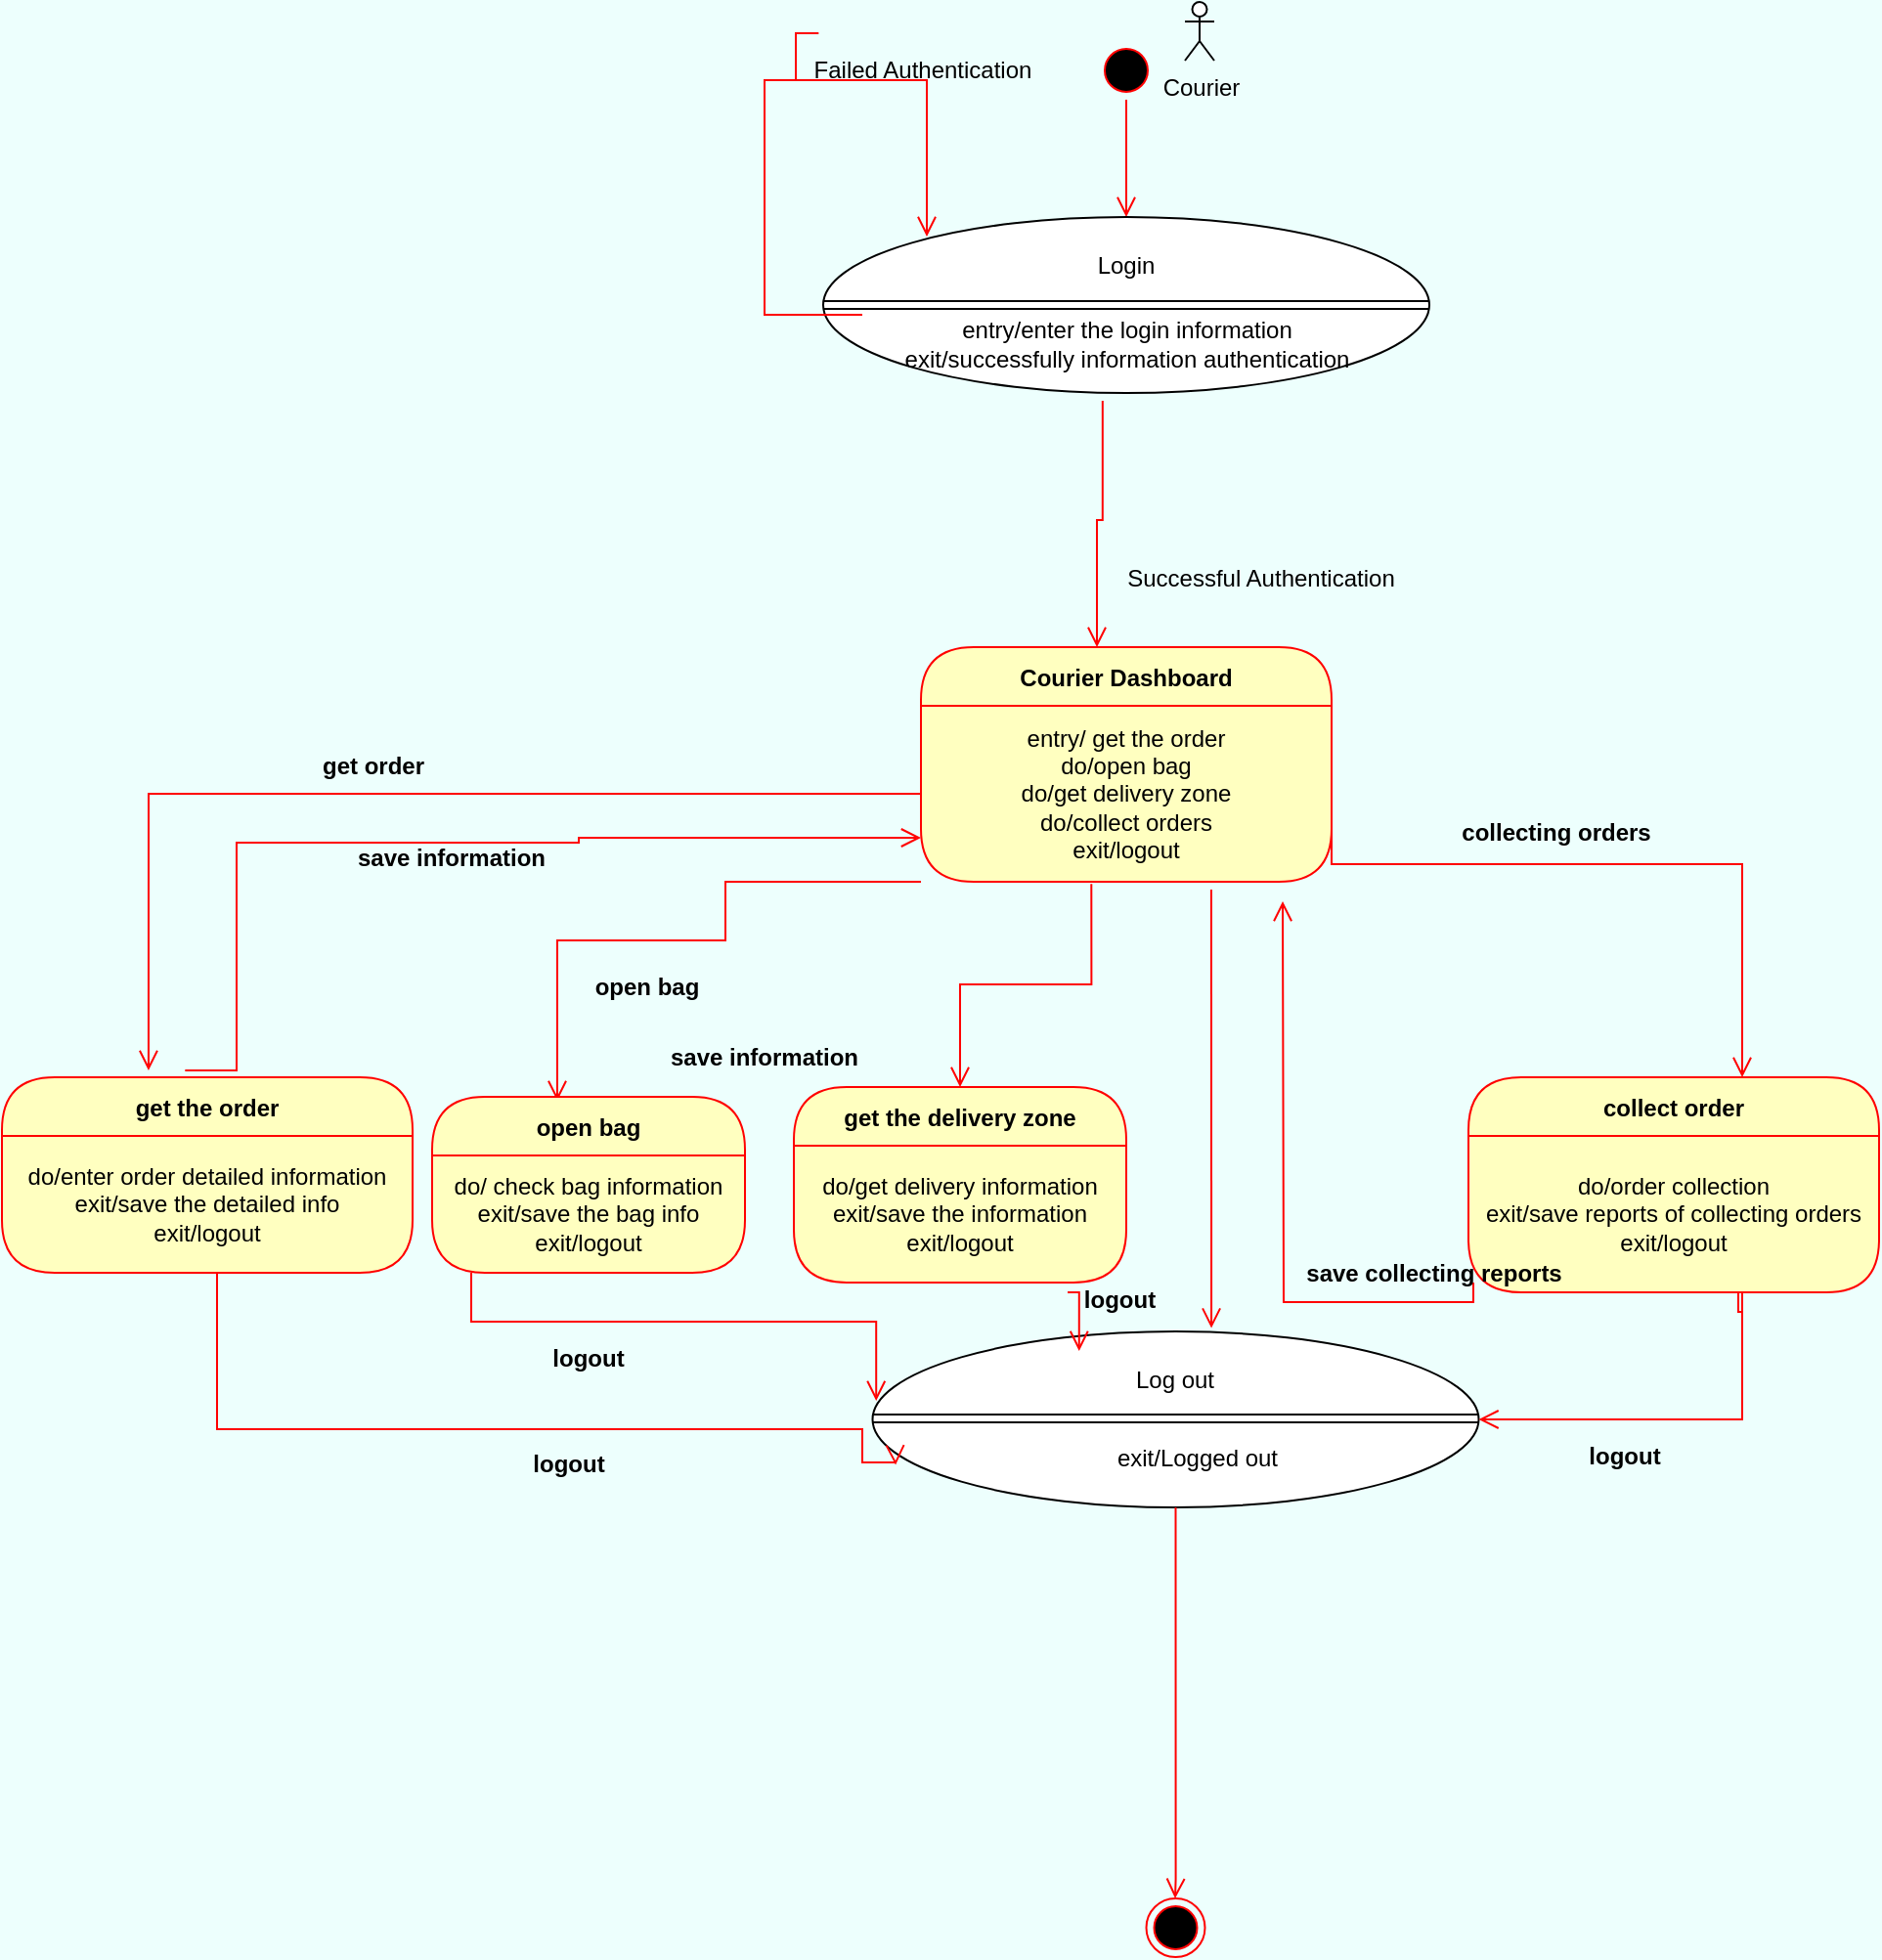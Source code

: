 <mxfile version="20.0.1" type="device" pages="2"><diagram id="Nn9oOGs-YyJePhUX5JO6" name="Page-1"><mxGraphModel dx="1713" dy="1589" grid="1" gridSize="10" guides="1" tooltips="1" connect="1" arrows="1" fold="1" page="1" pageScale="1" pageWidth="850" pageHeight="1100" background="#EDFFFD" math="0" shadow="0"><root><mxCell id="0"/><mxCell id="1" parent="0"/><mxCell id="O81I4_HhOZZj70z1T0US-1" value="" style="ellipse;html=1;shape=startState;fillColor=#000000;strokeColor=#ff0000;" vertex="1" parent="1"><mxGeometry x="410" y="30" width="30" height="30" as="geometry"/></mxCell><mxCell id="O81I4_HhOZZj70z1T0US-2" value="" style="edgeStyle=orthogonalEdgeStyle;html=1;verticalAlign=bottom;endArrow=open;endSize=8;strokeColor=#ff0000;rounded=0;" edge="1" parent="1" source="O81I4_HhOZZj70z1T0US-1"><mxGeometry relative="1" as="geometry"><mxPoint x="425" y="120" as="targetPoint"/></mxGeometry></mxCell><mxCell id="O81I4_HhOZZj70z1T0US-3" value="" style="ellipse;whiteSpace=wrap;html=1;" vertex="1" parent="1"><mxGeometry x="270" y="120" width="310" height="90" as="geometry"/></mxCell><mxCell id="O81I4_HhOZZj70z1T0US-4" value="" style="shape=link;html=1;rounded=0;entryX=1;entryY=0.5;entryDx=0;entryDy=0;exitX=0;exitY=0.5;exitDx=0;exitDy=0;" edge="1" parent="1" source="O81I4_HhOZZj70z1T0US-3" target="O81I4_HhOZZj70z1T0US-3"><mxGeometry width="100" relative="1" as="geometry"><mxPoint x="365" y="159.5" as="sourcePoint"/><mxPoint x="465" y="159.5" as="targetPoint"/></mxGeometry></mxCell><mxCell id="O81I4_HhOZZj70z1T0US-5" value="Login" style="text;html=1;strokeColor=none;fillColor=none;align=center;verticalAlign=middle;whiteSpace=wrap;rounded=0;" vertex="1" parent="1"><mxGeometry x="395" y="130" width="60" height="30" as="geometry"/></mxCell><mxCell id="O81I4_HhOZZj70z1T0US-6" value="entry/enter the login information&lt;br&gt;exit/successfully information authentication" style="text;html=1;strokeColor=none;fillColor=none;align=center;verticalAlign=middle;whiteSpace=wrap;rounded=0;" vertex="1" parent="1"><mxGeometry x="308" y="170" width="234.5" height="30" as="geometry"/></mxCell><mxCell id="O81I4_HhOZZj70z1T0US-7" value="Courier" style="shape=umlActor;verticalLabelPosition=bottom;verticalAlign=top;html=1;outlineConnect=0;" vertex="1" parent="1"><mxGeometry x="455" y="10" width="15" height="30" as="geometry"/></mxCell><mxCell id="O81I4_HhOZZj70z1T0US-8" value="" style="edgeStyle=orthogonalEdgeStyle;html=1;verticalAlign=bottom;endArrow=open;endSize=8;strokeColor=#ff0000;rounded=0;startArrow=none;" edge="1" parent="1" source="O81I4_HhOZZj70z1T0US-9"><mxGeometry relative="1" as="geometry"><mxPoint x="323" y="130" as="targetPoint"/><mxPoint x="290" y="160" as="sourcePoint"/><Array as="points"><mxPoint x="240" y="50"/><mxPoint x="323" y="50"/></Array></mxGeometry></mxCell><mxCell id="O81I4_HhOZZj70z1T0US-9" value="Failed Authentication" style="text;html=1;strokeColor=none;fillColor=none;align=center;verticalAlign=middle;whiteSpace=wrap;rounded=0;" vertex="1" parent="1"><mxGeometry x="260" y="30" width="121.75" height="30" as="geometry"/></mxCell><mxCell id="O81I4_HhOZZj70z1T0US-10" value="" style="edgeStyle=orthogonalEdgeStyle;html=1;verticalAlign=bottom;endArrow=none;endSize=8;strokeColor=#ff0000;rounded=0;entryX=0.063;entryY=-0.133;entryDx=0;entryDy=0;entryPerimeter=0;" edge="1" parent="1" target="O81I4_HhOZZj70z1T0US-9"><mxGeometry relative="1" as="geometry"><mxPoint x="323.024" y="126.01" as="targetPoint"/><mxPoint x="268" y="170" as="sourcePoint"/><Array as="points"><mxPoint x="290" y="170"/><mxPoint x="240" y="170"/><mxPoint x="240" y="50"/><mxPoint x="256" y="50"/><mxPoint x="256" y="26"/></Array></mxGeometry></mxCell><mxCell id="O81I4_HhOZZj70z1T0US-11" value="Courier Dashboard" style="swimlane;fontStyle=1;align=center;verticalAlign=middle;childLayout=stackLayout;horizontal=1;startSize=30;horizontalStack=0;resizeParent=0;resizeLast=1;container=0;fontColor=#000000;collapsible=0;rounded=1;arcSize=30;strokeColor=#ff0000;fillColor=#ffffc0;swimlaneFillColor=#ffffc0;dropTarget=0;" vertex="1" parent="1"><mxGeometry x="320" y="340" width="210" height="120" as="geometry"/></mxCell><mxCell id="O81I4_HhOZZj70z1T0US-12" value="entry/ get the order&lt;br&gt;do/open bag&lt;br&gt;do/get delivery zone&lt;br&gt;do/collect orders&lt;br&gt;exit/logout" style="text;html=1;strokeColor=none;fillColor=none;align=center;verticalAlign=middle;spacingLeft=4;spacingRight=4;whiteSpace=wrap;overflow=hidden;rotatable=0;fontColor=#000000;" vertex="1" parent="O81I4_HhOZZj70z1T0US-11"><mxGeometry y="30" width="210" height="90" as="geometry"/></mxCell><mxCell id="O81I4_HhOZZj70z1T0US-13" value="entry/ completed user information&lt;br&gt;do/activate user accounts&lt;br&gt;do/deactivate user accounts&lt;br&gt;exit/logout" style="text;html=1;strokeColor=none;fillColor=none;align=center;verticalAlign=middle;spacingLeft=4;spacingRight=4;whiteSpace=wrap;overflow=hidden;rotatable=0;fontColor=#000000;" vertex="1" parent="O81I4_HhOZZj70z1T0US-11"><mxGeometry y="120" width="210" as="geometry"/></mxCell><mxCell id="O81I4_HhOZZj70z1T0US-14" value="" style="edgeStyle=orthogonalEdgeStyle;html=1;verticalAlign=bottom;endArrow=open;endSize=8;strokeColor=#ff0000;rounded=0;exitX=0.707;exitY=1.044;exitDx=0;exitDy=0;exitPerimeter=0;entryX=0.559;entryY=-0.019;entryDx=0;entryDy=0;entryPerimeter=0;" edge="1" parent="1" source="O81I4_HhOZZj70z1T0US-12" target="O81I4_HhOZZj70z1T0US-16"><mxGeometry relative="1" as="geometry"><mxPoint x="460" y="690" as="targetPoint"/><Array as="points"/></mxGeometry></mxCell><mxCell id="O81I4_HhOZZj70z1T0US-15" value="Successful Authentication" style="text;html=1;strokeColor=none;fillColor=none;align=center;verticalAlign=middle;whiteSpace=wrap;rounded=0;" vertex="1" parent="1"><mxGeometry x="410" y="290" width="168.37" height="30" as="geometry"/></mxCell><mxCell id="O81I4_HhOZZj70z1T0US-16" value="" style="ellipse;whiteSpace=wrap;html=1;" vertex="1" parent="1"><mxGeometry x="295.25" y="690" width="310" height="90" as="geometry"/></mxCell><mxCell id="O81I4_HhOZZj70z1T0US-17" value="" style="shape=link;html=1;rounded=0;entryX=1;entryY=0.5;entryDx=0;entryDy=0;exitX=0;exitY=0.5;exitDx=0;exitDy=0;" edge="1" parent="1"><mxGeometry width="100" relative="1" as="geometry"><mxPoint x="295.25" y="734.5" as="sourcePoint"/><mxPoint x="605.25" y="734.5" as="targetPoint"/></mxGeometry></mxCell><mxCell id="O81I4_HhOZZj70z1T0US-18" value="Log out" style="text;html=1;strokeColor=none;fillColor=none;align=center;verticalAlign=middle;whiteSpace=wrap;rounded=0;" vertex="1" parent="1"><mxGeometry x="420.25" y="700" width="60" height="30" as="geometry"/></mxCell><mxCell id="O81I4_HhOZZj70z1T0US-19" value="exit/Logged out" style="text;html=1;strokeColor=none;fillColor=none;align=center;verticalAlign=middle;whiteSpace=wrap;rounded=0;" vertex="1" parent="1"><mxGeometry x="343.87" y="740" width="234.5" height="30" as="geometry"/></mxCell><mxCell id="O81I4_HhOZZj70z1T0US-20" value="" style="edgeStyle=orthogonalEdgeStyle;html=1;verticalAlign=bottom;endArrow=open;endSize=8;strokeColor=#ff0000;rounded=0;entryX=0.4;entryY=0.022;entryDx=0;entryDy=0;entryPerimeter=0;exitX=0;exitY=1;exitDx=0;exitDy=0;" edge="1" parent="1" source="O81I4_HhOZZj70z1T0US-12" target="O81I4_HhOZZj70z1T0US-26"><mxGeometry relative="1" as="geometry"><mxPoint x="155.25" y="610" as="targetPoint"/><mxPoint x="310" y="440" as="sourcePoint"/><Array as="points"><mxPoint x="220" y="460"/><mxPoint x="220" y="490"/><mxPoint x="134" y="490"/></Array></mxGeometry></mxCell><mxCell id="O81I4_HhOZZj70z1T0US-21" value="get the order" style="swimlane;fontStyle=1;align=center;verticalAlign=middle;childLayout=stackLayout;horizontal=1;startSize=30;horizontalStack=0;resizeParent=0;resizeLast=1;container=0;fontColor=#000000;collapsible=0;rounded=1;arcSize=30;strokeColor=#ff0000;fillColor=#ffffc0;swimlaneFillColor=#ffffc0;dropTarget=0;" vertex="1" parent="1"><mxGeometry x="-150" y="560" width="210" height="100" as="geometry"/></mxCell><mxCell id="O81I4_HhOZZj70z1T0US-22" value="do/enter order detailed information&lt;br&gt;exit/save the detailed info&lt;br&gt;exit/logout" style="text;html=1;strokeColor=none;fillColor=none;align=center;verticalAlign=middle;spacingLeft=4;spacingRight=4;whiteSpace=wrap;overflow=hidden;rotatable=0;fontColor=#000000;" vertex="1" parent="O81I4_HhOZZj70z1T0US-21"><mxGeometry y="30" width="210" height="70" as="geometry"/></mxCell><mxCell id="O81I4_HhOZZj70z1T0US-24" value="" style="edgeStyle=orthogonalEdgeStyle;html=1;verticalAlign=bottom;endArrow=open;endSize=8;strokeColor=#ff0000;rounded=0;entryX=0.038;entryY=0.759;entryDx=0;entryDy=0;entryPerimeter=0;" edge="1" parent="1" source="O81I4_HhOZZj70z1T0US-21" target="O81I4_HhOZZj70z1T0US-16"><mxGeometry relative="1" as="geometry"><mxPoint x="290" y="750" as="targetPoint"/><Array as="points"><mxPoint x="-40" y="740"/><mxPoint x="290" y="740"/><mxPoint x="290" y="757"/><mxPoint x="307" y="757"/></Array></mxGeometry></mxCell><mxCell id="O81I4_HhOZZj70z1T0US-25" value="logout" style="text;align=center;fontStyle=1;verticalAlign=middle;spacingLeft=3;spacingRight=3;strokeColor=none;rotatable=0;points=[[0,0.5],[1,0.5]];portConstraint=eastwest;" vertex="1" parent="1"><mxGeometry x="100" y="744" width="80" height="26" as="geometry"/></mxCell><mxCell id="O81I4_HhOZZj70z1T0US-26" value="open bag" style="swimlane;fontStyle=1;align=center;verticalAlign=middle;childLayout=stackLayout;horizontal=1;startSize=30;horizontalStack=0;resizeParent=0;resizeLast=1;container=0;fontColor=#000000;collapsible=0;rounded=1;arcSize=30;strokeColor=#ff0000;fillColor=#ffffc0;swimlaneFillColor=#ffffc0;dropTarget=0;" vertex="1" parent="1"><mxGeometry x="70" y="570" width="160" height="90" as="geometry"/></mxCell><mxCell id="O81I4_HhOZZj70z1T0US-27" value="do/ check bag information&lt;br&gt;exit/save the bag info&lt;br&gt;exit/logout" style="text;html=1;strokeColor=none;fillColor=none;align=center;verticalAlign=middle;spacingLeft=4;spacingRight=4;whiteSpace=wrap;overflow=hidden;rotatable=0;fontColor=#000000;" vertex="1" parent="O81I4_HhOZZj70z1T0US-26"><mxGeometry y="30" width="160" height="60" as="geometry"/></mxCell><mxCell id="O81I4_HhOZZj70z1T0US-28" value="do/enter new user information&lt;br&gt;exit/save the agent user&lt;br&gt;exit/logout" style="text;html=1;strokeColor=none;fillColor=none;align=center;verticalAlign=middle;spacingLeft=4;spacingRight=4;whiteSpace=wrap;overflow=hidden;rotatable=0;fontColor=#000000;" vertex="1" parent="O81I4_HhOZZj70z1T0US-26"><mxGeometry y="90" width="160" as="geometry"/></mxCell><mxCell id="O81I4_HhOZZj70z1T0US-29" value="" style="edgeStyle=orthogonalEdgeStyle;html=1;verticalAlign=bottom;endArrow=open;endSize=8;strokeColor=#ff0000;rounded=0;entryX=0.357;entryY=-0.035;entryDx=0;entryDy=0;entryPerimeter=0;exitX=0;exitY=0.5;exitDx=0;exitDy=0;" edge="1" parent="1" source="O81I4_HhOZZj70z1T0US-12" target="O81I4_HhOZZj70z1T0US-21"><mxGeometry relative="1" as="geometry"><mxPoint x="110" y="568" as="targetPoint"/><mxPoint x="470" y="498" as="sourcePoint"/></mxGeometry></mxCell><mxCell id="O81I4_HhOZZj70z1T0US-30" value="get order" style="text;align=center;fontStyle=1;verticalAlign=middle;spacingLeft=3;spacingRight=3;strokeColor=none;rotatable=0;points=[[0,0.5],[1,0.5]];portConstraint=eastwest;" vertex="1" parent="1"><mxGeometry y="387" width="80" height="26" as="geometry"/></mxCell><mxCell id="O81I4_HhOZZj70z1T0US-31" value="open bag" style="text;align=center;fontStyle=1;verticalAlign=middle;spacingLeft=3;spacingRight=3;strokeColor=none;rotatable=0;points=[[0,0.5],[1,0.5]];portConstraint=eastwest;" vertex="1" parent="1"><mxGeometry x="140" y="500" width="80" height="26" as="geometry"/></mxCell><mxCell id="O81I4_HhOZZj70z1T0US-32" value="" style="edgeStyle=orthogonalEdgeStyle;html=1;verticalAlign=bottom;endArrow=open;endSize=8;strokeColor=#ff0000;rounded=0;exitX=0.461;exitY=1.044;exitDx=0;exitDy=0;exitPerimeter=0;" edge="1" parent="1" source="O81I4_HhOZZj70z1T0US-3"><mxGeometry relative="1" as="geometry"><mxPoint x="410" y="340" as="targetPoint"/><mxPoint x="385.0" y="220" as="sourcePoint"/><Array as="points"><mxPoint x="413" y="275"/><mxPoint x="410" y="275"/></Array></mxGeometry></mxCell><mxCell id="O81I4_HhOZZj70z1T0US-33" value="get the delivery zone" style="swimlane;fontStyle=1;align=center;verticalAlign=middle;childLayout=stackLayout;horizontal=1;startSize=30;horizontalStack=0;resizeParent=0;resizeLast=1;container=0;fontColor=#000000;collapsible=0;rounded=1;arcSize=30;strokeColor=#ff0000;fillColor=#ffffc0;swimlaneFillColor=#ffffc0;dropTarget=0;" vertex="1" parent="1"><mxGeometry x="255" y="565" width="170" height="100" as="geometry"/></mxCell><mxCell id="O81I4_HhOZZj70z1T0US-34" value="do/get delivery information&lt;br&gt;exit/save the information&lt;br&gt;exit/logout" style="text;html=1;strokeColor=none;fillColor=none;align=center;verticalAlign=middle;spacingLeft=4;spacingRight=4;whiteSpace=wrap;overflow=hidden;rotatable=0;fontColor=#000000;" vertex="1" parent="O81I4_HhOZZj70z1T0US-33"><mxGeometry y="30" width="170" height="70" as="geometry"/></mxCell><mxCell id="O81I4_HhOZZj70z1T0US-35" value="" style="edgeStyle=orthogonalEdgeStyle;html=1;verticalAlign=bottom;endArrow=open;endSize=8;strokeColor=#ff0000;rounded=0;exitX=0.415;exitY=1.013;exitDx=0;exitDy=0;exitPerimeter=0;" edge="1" parent="1" source="O81I4_HhOZZj70z1T0US-12" target="O81I4_HhOZZj70z1T0US-33"><mxGeometry relative="1" as="geometry"><mxPoint x="144" y="581.98" as="targetPoint"/><mxPoint x="470" y="530" as="sourcePoint"/></mxGeometry></mxCell><mxCell id="O81I4_HhOZZj70z1T0US-36" value="" style="edgeStyle=orthogonalEdgeStyle;html=1;verticalAlign=bottom;endArrow=open;endSize=8;strokeColor=#ff0000;rounded=0;entryX=0.006;entryY=0.394;entryDx=0;entryDy=0;entryPerimeter=0;" edge="1" parent="1" target="O81I4_HhOZZj70z1T0US-16"><mxGeometry relative="1" as="geometry"><mxPoint x="240" y="676" as="targetPoint"/><mxPoint x="90" y="660" as="sourcePoint"/><Array as="points"><mxPoint x="90" y="685"/><mxPoint x="297" y="685"/></Array></mxGeometry></mxCell><mxCell id="O81I4_HhOZZj70z1T0US-37" value="logout" style="text;align=center;fontStyle=1;verticalAlign=middle;spacingLeft=3;spacingRight=3;strokeColor=none;rotatable=0;points=[[0,0.5],[1,0.5]];portConstraint=eastwest;" vertex="1" parent="1"><mxGeometry x="110" y="690" width="80" height="26" as="geometry"/></mxCell><mxCell id="O81I4_HhOZZj70z1T0US-38" value="collect order" style="swimlane;fontStyle=1;align=center;verticalAlign=middle;childLayout=stackLayout;horizontal=1;startSize=30;horizontalStack=0;resizeParent=0;resizeLast=1;container=0;fontColor=#000000;collapsible=0;rounded=1;arcSize=30;strokeColor=#ff0000;fillColor=#ffffc0;swimlaneFillColor=#ffffc0;dropTarget=0;" vertex="1" parent="1"><mxGeometry x="600" y="560" width="210" height="110" as="geometry"/></mxCell><mxCell id="O81I4_HhOZZj70z1T0US-39" value="do/order collection&lt;br&gt;exit/save reports of collecting orders&lt;br&gt;exit/logout" style="text;html=1;strokeColor=none;fillColor=none;align=center;verticalAlign=middle;spacingLeft=4;spacingRight=4;whiteSpace=wrap;overflow=hidden;rotatable=0;fontColor=#000000;" vertex="1" parent="O81I4_HhOZZj70z1T0US-38"><mxGeometry y="30" width="210" height="80" as="geometry"/></mxCell><mxCell id="O81I4_HhOZZj70z1T0US-40" value="" style="edgeStyle=orthogonalEdgeStyle;html=1;verticalAlign=bottom;endArrow=open;endSize=8;strokeColor=#ff0000;rounded=0;" edge="1" parent="1"><mxGeometry relative="1" as="geometry"><mxPoint x="400.89" y="700" as="targetPoint"/><mxPoint x="395" y="670" as="sourcePoint"/><Array as="points"><mxPoint x="401" y="670"/></Array></mxGeometry></mxCell><mxCell id="O81I4_HhOZZj70z1T0US-41" value="logout" style="text;align=center;fontStyle=1;verticalAlign=middle;spacingLeft=3;spacingRight=3;strokeColor=none;rotatable=0;points=[[0,0.5],[1,0.5]];portConstraint=eastwest;" vertex="1" parent="1"><mxGeometry x="381.75" y="660" width="80" height="26" as="geometry"/></mxCell><mxCell id="O81I4_HhOZZj70z1T0US-42" value="" style="edgeStyle=orthogonalEdgeStyle;html=1;verticalAlign=bottom;endArrow=open;endSize=8;strokeColor=#ff0000;rounded=0;exitX=1;exitY=0.5;exitDx=0;exitDy=0;" edge="1" parent="1" source="O81I4_HhOZZj70z1T0US-12" target="O81I4_HhOZZj70z1T0US-38"><mxGeometry relative="1" as="geometry"><mxPoint x="177.12" y="520.0" as="targetPoint"/><mxPoint x="690.0" y="451.15" as="sourcePoint"/><Array as="points"><mxPoint x="530" y="451"/><mxPoint x="740" y="451"/></Array></mxGeometry></mxCell><mxCell id="O81I4_HhOZZj70z1T0US-43" value="" style="edgeStyle=orthogonalEdgeStyle;html=1;verticalAlign=bottom;endArrow=open;endSize=8;strokeColor=#ff0000;rounded=0;entryX=1;entryY=0.5;entryDx=0;entryDy=0;" edge="1" parent="1" target="O81I4_HhOZZj70z1T0US-16"><mxGeometry relative="1" as="geometry"><mxPoint x="700" y="500" as="targetPoint"/><mxPoint x="740" y="680" as="sourcePoint"/><Array as="points"><mxPoint x="738" y="680"/><mxPoint x="738" y="670"/><mxPoint x="740" y="670"/><mxPoint x="740" y="735"/></Array></mxGeometry></mxCell><mxCell id="O81I4_HhOZZj70z1T0US-44" value="" style="edgeStyle=orthogonalEdgeStyle;html=1;verticalAlign=bottom;endArrow=open;endSize=8;strokeColor=#ff0000;rounded=0;exitX=0.75;exitY=1;exitDx=0;exitDy=0;startArrow=none;" edge="1" parent="1" source="O81I4_HhOZZj70z1T0US-48"><mxGeometry relative="1" as="geometry"><mxPoint x="505" y="470" as="targetPoint"/><mxPoint x="607.5" y="585.0" as="sourcePoint"/><Array as="points"/></mxGeometry></mxCell><mxCell id="O81I4_HhOZZj70z1T0US-45" value="" style="edgeStyle=orthogonalEdgeStyle;html=1;verticalAlign=bottom;endArrow=open;endSize=8;strokeColor=#ff0000;rounded=0;entryX=0;entryY=0.75;entryDx=0;entryDy=0;exitX=0.446;exitY=-0.035;exitDx=0;exitDy=0;exitPerimeter=0;" edge="1" parent="1" source="O81I4_HhOZZj70z1T0US-21" target="O81I4_HhOZZj70z1T0US-12"><mxGeometry relative="1" as="geometry"><mxPoint x="250" y="430" as="targetPoint"/><mxPoint x="-30" y="500" as="sourcePoint"/><Array as="points"><mxPoint x="-30" y="440"/><mxPoint x="145" y="440"/><mxPoint x="145" y="438"/></Array></mxGeometry></mxCell><mxCell id="O81I4_HhOZZj70z1T0US-46" value="save information" style="text;align=center;fontStyle=1;verticalAlign=middle;spacingLeft=3;spacingRight=3;strokeColor=none;rotatable=0;points=[[0,0.5],[1,0.5]];portConstraint=eastwest;" vertex="1" parent="1"><mxGeometry x="40" y="434" width="80" height="26" as="geometry"/></mxCell><mxCell id="O81I4_HhOZZj70z1T0US-47" value="save information" style="text;align=center;fontStyle=1;verticalAlign=middle;spacingLeft=3;spacingRight=3;strokeColor=none;rotatable=0;points=[[0,0.5],[1,0.5]];portConstraint=eastwest;" vertex="1" parent="1"><mxGeometry x="200" y="536" width="80" height="26" as="geometry"/></mxCell><mxCell id="O81I4_HhOZZj70z1T0US-48" value="save collecting reports" style="text;align=center;fontStyle=1;verticalAlign=middle;spacingLeft=3;spacingRight=3;strokeColor=none;rotatable=0;points=[[0,0.5],[1,0.5]];portConstraint=eastwest;" vertex="1" parent="1"><mxGeometry x="542.5" y="654" width="80" height="11" as="geometry"/></mxCell><mxCell id="O81I4_HhOZZj70z1T0US-51" value="logout" style="text;align=center;fontStyle=1;verticalAlign=middle;spacingLeft=3;spacingRight=3;strokeColor=none;rotatable=0;points=[[0,0.5],[1,0.5]];portConstraint=eastwest;" vertex="1" parent="1"><mxGeometry x="640" y="740" width="80" height="26" as="geometry"/></mxCell><mxCell id="O81I4_HhOZZj70z1T0US-52" value="" style="edgeStyle=orthogonalEdgeStyle;html=1;verticalAlign=bottom;endArrow=open;endSize=8;strokeColor=#ff0000;rounded=0;exitX=0.5;exitY=1;exitDx=0;exitDy=0;" edge="1" parent="1" source="O81I4_HhOZZj70z1T0US-16"><mxGeometry relative="1" as="geometry"><mxPoint x="450" y="980" as="targetPoint"/><mxPoint x="435.25" y="940" as="sourcePoint"/><Array as="points"><mxPoint x="450" y="970"/></Array></mxGeometry></mxCell><mxCell id="O81I4_HhOZZj70z1T0US-53" value="" style="ellipse;html=1;shape=endState;fillColor=#000000;strokeColor=#ff0000;" vertex="1" parent="1"><mxGeometry x="435.25" y="980" width="30" height="30" as="geometry"/></mxCell><mxCell id="O81I4_HhOZZj70z1T0US-54" value="&lt;span style=&quot;font-weight: 700;&quot;&gt;collecting orders&lt;/span&gt;" style="text;html=1;strokeColor=none;fillColor=none;align=center;verticalAlign=middle;whiteSpace=wrap;rounded=0;" vertex="1" parent="1"><mxGeometry x="590" y="420" width="110" height="30" as="geometry"/></mxCell></root></mxGraphModel></diagram><diagram id="LbwdMiBuxm4Q1yIwXbyW" name="Page-2"><mxGraphModel dx="549" dy="1011" grid="1" gridSize="10" guides="1" tooltips="1" connect="1" arrows="1" fold="1" page="1" pageScale="1" pageWidth="850" pageHeight="1100" math="0" shadow="0"><root><mxCell id="0"/><mxCell id="1" parent="0"/></root></mxGraphModel></diagram></mxfile>